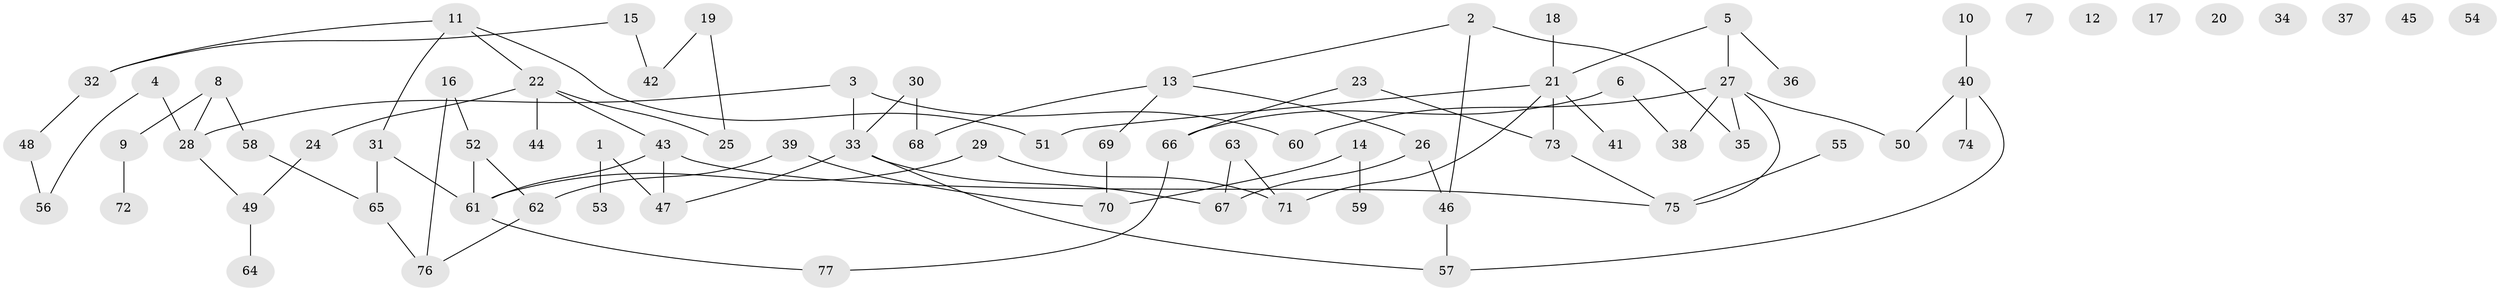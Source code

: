 // coarse degree distribution, {2: 0.25, 3: 0.23076923076923078, 5: 0.11538461538461539, 0: 0.15384615384615385, 1: 0.15384615384615385, 4: 0.057692307692307696, 8: 0.019230769230769232, 6: 0.019230769230769232}
// Generated by graph-tools (version 1.1) at 2025/23/03/03/25 07:23:29]
// undirected, 77 vertices, 88 edges
graph export_dot {
graph [start="1"]
  node [color=gray90,style=filled];
  1;
  2;
  3;
  4;
  5;
  6;
  7;
  8;
  9;
  10;
  11;
  12;
  13;
  14;
  15;
  16;
  17;
  18;
  19;
  20;
  21;
  22;
  23;
  24;
  25;
  26;
  27;
  28;
  29;
  30;
  31;
  32;
  33;
  34;
  35;
  36;
  37;
  38;
  39;
  40;
  41;
  42;
  43;
  44;
  45;
  46;
  47;
  48;
  49;
  50;
  51;
  52;
  53;
  54;
  55;
  56;
  57;
  58;
  59;
  60;
  61;
  62;
  63;
  64;
  65;
  66;
  67;
  68;
  69;
  70;
  71;
  72;
  73;
  74;
  75;
  76;
  77;
  1 -- 47;
  1 -- 53;
  2 -- 13;
  2 -- 35;
  2 -- 46;
  3 -- 28;
  3 -- 33;
  3 -- 60;
  4 -- 28;
  4 -- 56;
  5 -- 21;
  5 -- 27;
  5 -- 36;
  6 -- 38;
  6 -- 66;
  8 -- 9;
  8 -- 28;
  8 -- 58;
  9 -- 72;
  10 -- 40;
  11 -- 22;
  11 -- 31;
  11 -- 32;
  11 -- 51;
  13 -- 26;
  13 -- 68;
  13 -- 69;
  14 -- 59;
  14 -- 70;
  15 -- 32;
  15 -- 42;
  16 -- 52;
  16 -- 76;
  18 -- 21;
  19 -- 25;
  19 -- 42;
  21 -- 41;
  21 -- 51;
  21 -- 71;
  21 -- 73;
  22 -- 24;
  22 -- 25;
  22 -- 43;
  22 -- 44;
  23 -- 66;
  23 -- 73;
  24 -- 49;
  26 -- 46;
  26 -- 67;
  27 -- 35;
  27 -- 38;
  27 -- 50;
  27 -- 60;
  27 -- 75;
  28 -- 49;
  29 -- 61;
  29 -- 71;
  30 -- 33;
  30 -- 68;
  31 -- 61;
  31 -- 65;
  32 -- 48;
  33 -- 47;
  33 -- 57;
  33 -- 67;
  39 -- 62;
  39 -- 70;
  40 -- 50;
  40 -- 57;
  40 -- 74;
  43 -- 47;
  43 -- 61;
  43 -- 75;
  46 -- 57;
  48 -- 56;
  49 -- 64;
  52 -- 61;
  52 -- 62;
  55 -- 75;
  58 -- 65;
  61 -- 77;
  62 -- 76;
  63 -- 67;
  63 -- 71;
  65 -- 76;
  66 -- 77;
  69 -- 70;
  73 -- 75;
}
